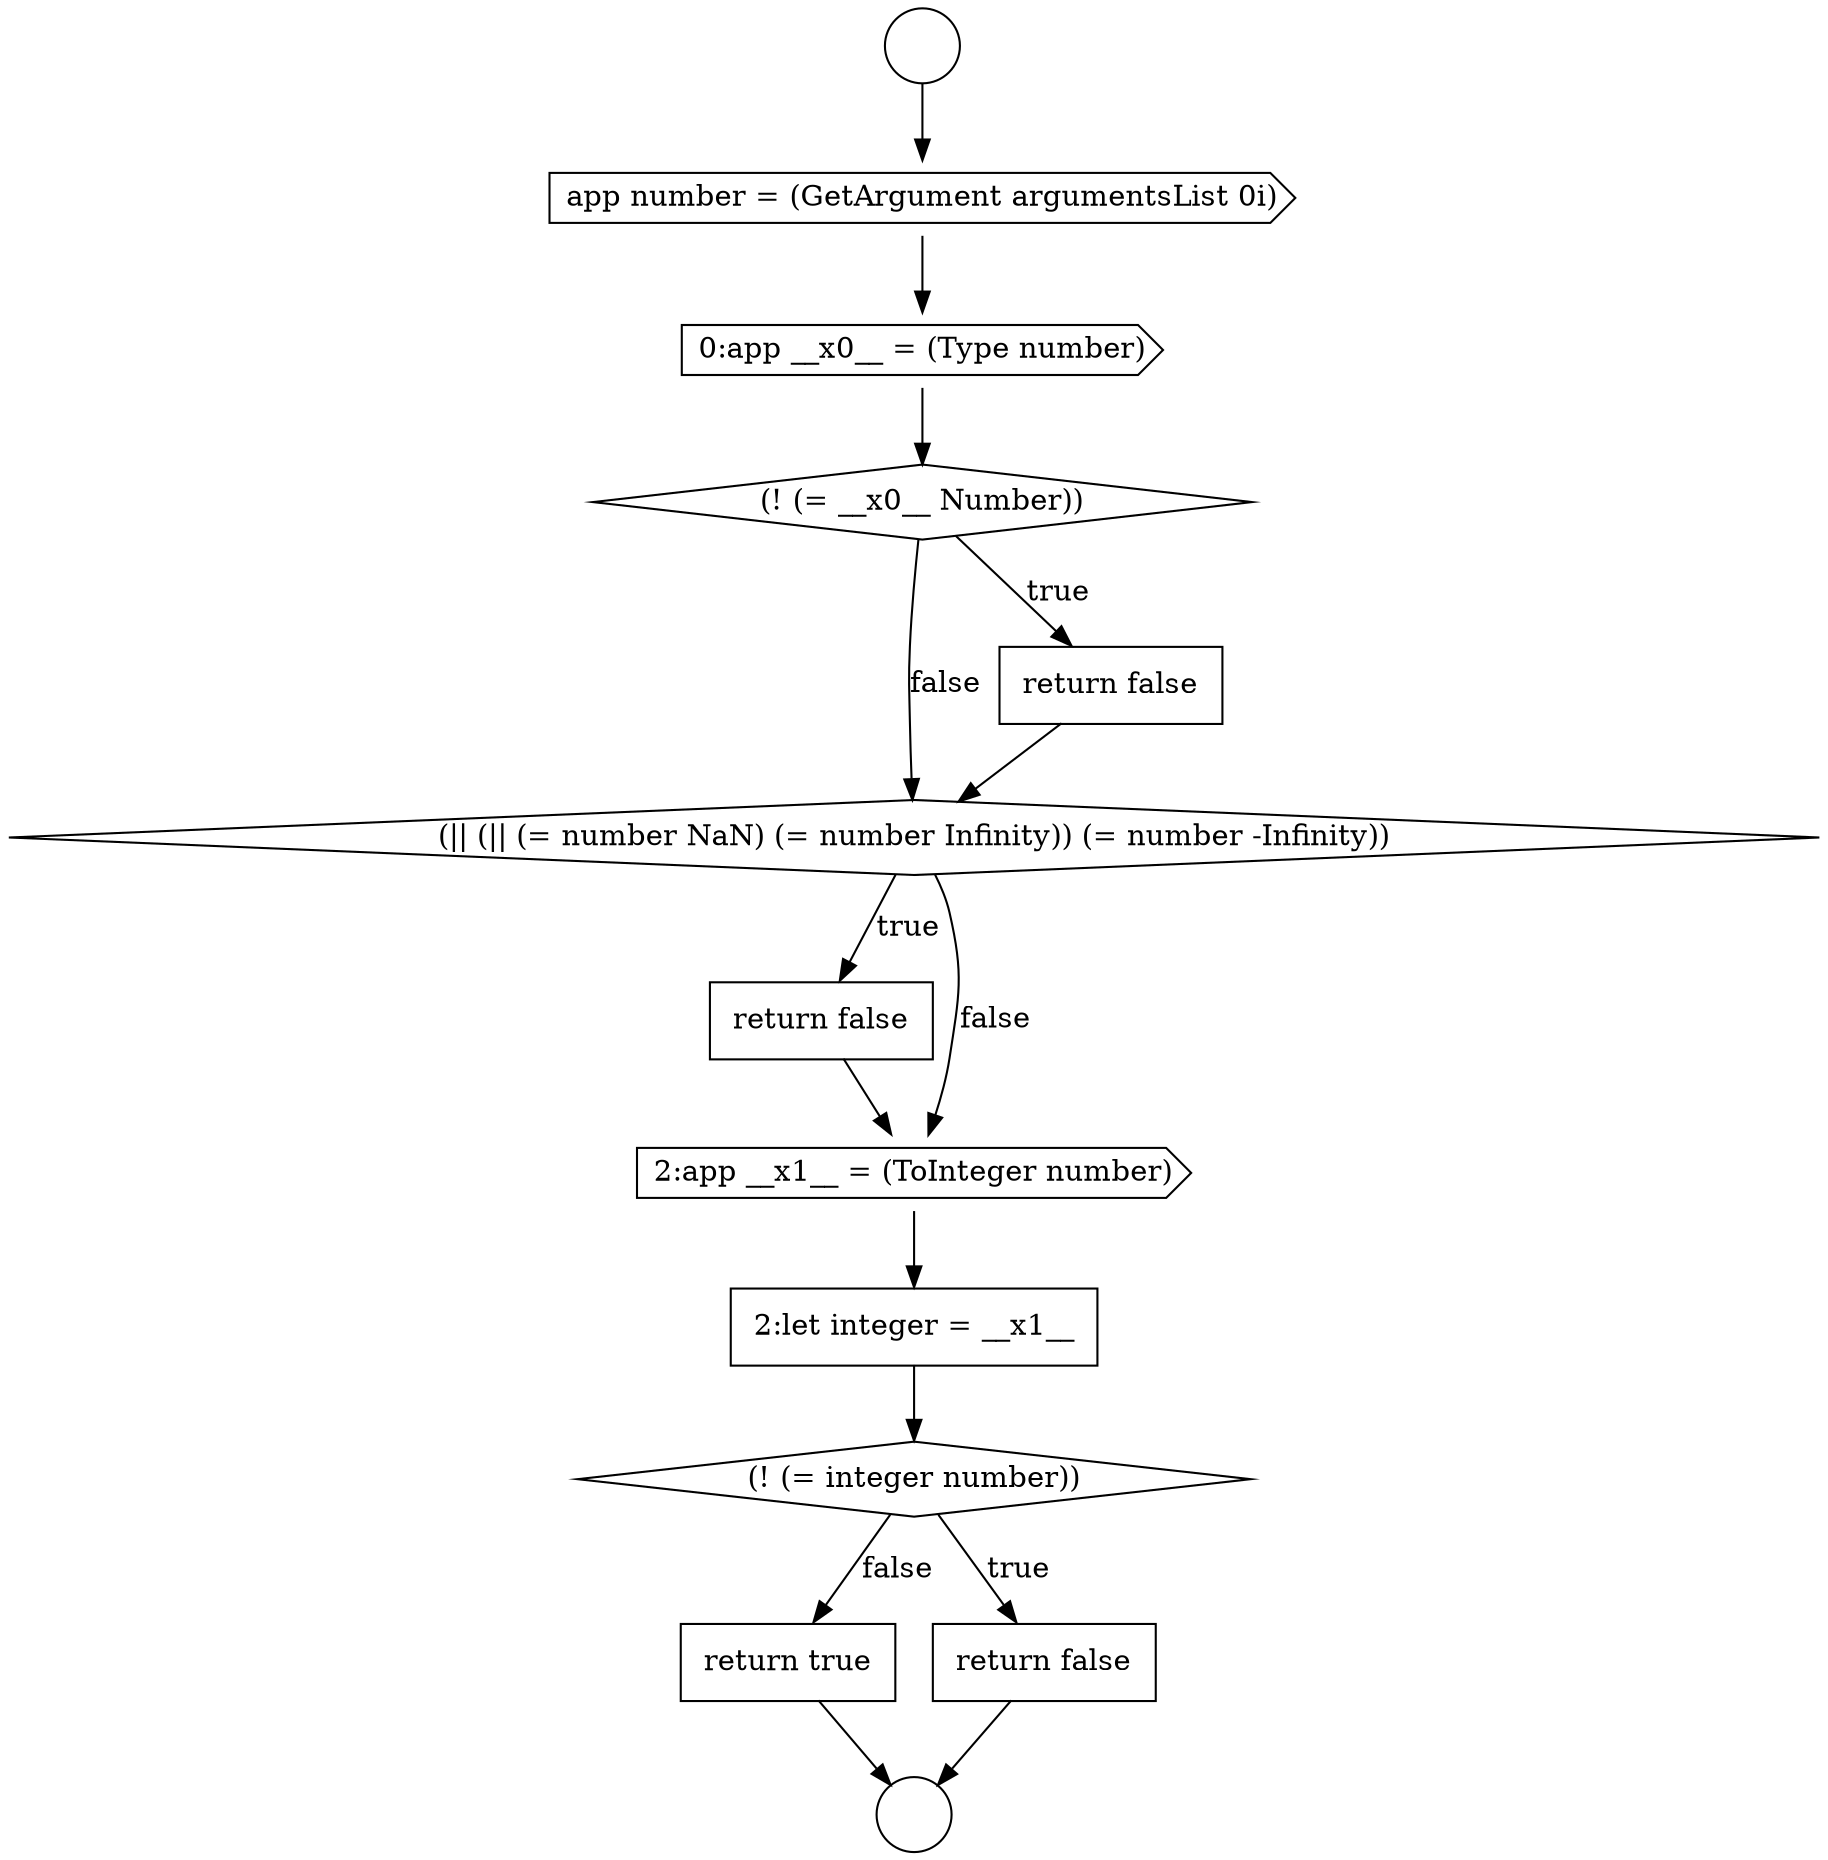 digraph {
  node11848 [shape=cds, label=<<font color="black">app number = (GetArgument argumentsList 0i)</font>> color="black" fillcolor="white" style=filled]
  node11849 [shape=cds, label=<<font color="black">0:app __x0__ = (Type number)</font>> color="black" fillcolor="white" style=filled]
  node11853 [shape=none, margin=0, label=<<font color="black">
    <table border="0" cellborder="1" cellspacing="0" cellpadding="10">
      <tr><td align="left">return false</td></tr>
    </table>
  </font>> color="black" fillcolor="white" style=filled]
  node11852 [shape=diamond, label=<<font color="black">(|| (|| (= number NaN) (= number Infinity)) (= number -Infinity))</font>> color="black" fillcolor="white" style=filled]
  node11856 [shape=diamond, label=<<font color="black">(! (= integer number))</font>> color="black" fillcolor="white" style=filled]
  node11851 [shape=none, margin=0, label=<<font color="black">
    <table border="0" cellborder="1" cellspacing="0" cellpadding="10">
      <tr><td align="left">return false</td></tr>
    </table>
  </font>> color="black" fillcolor="white" style=filled]
  node11846 [shape=circle label=" " color="black" fillcolor="white" style=filled]
  node11847 [shape=circle label=" " color="black" fillcolor="white" style=filled]
  node11850 [shape=diamond, label=<<font color="black">(! (= __x0__ Number))</font>> color="black" fillcolor="white" style=filled]
  node11854 [shape=cds, label=<<font color="black">2:app __x1__ = (ToInteger number)</font>> color="black" fillcolor="white" style=filled]
  node11858 [shape=none, margin=0, label=<<font color="black">
    <table border="0" cellborder="1" cellspacing="0" cellpadding="10">
      <tr><td align="left">return true</td></tr>
    </table>
  </font>> color="black" fillcolor="white" style=filled]
  node11857 [shape=none, margin=0, label=<<font color="black">
    <table border="0" cellborder="1" cellspacing="0" cellpadding="10">
      <tr><td align="left">return false</td></tr>
    </table>
  </font>> color="black" fillcolor="white" style=filled]
  node11855 [shape=none, margin=0, label=<<font color="black">
    <table border="0" cellborder="1" cellspacing="0" cellpadding="10">
      <tr><td align="left">2:let integer = __x1__</td></tr>
    </table>
  </font>> color="black" fillcolor="white" style=filled]
  node11851 -> node11852 [ color="black"]
  node11846 -> node11848 [ color="black"]
  node11850 -> node11851 [label=<<font color="black">true</font>> color="black"]
  node11850 -> node11852 [label=<<font color="black">false</font>> color="black"]
  node11853 -> node11854 [ color="black"]
  node11849 -> node11850 [ color="black"]
  node11854 -> node11855 [ color="black"]
  node11858 -> node11847 [ color="black"]
  node11856 -> node11857 [label=<<font color="black">true</font>> color="black"]
  node11856 -> node11858 [label=<<font color="black">false</font>> color="black"]
  node11855 -> node11856 [ color="black"]
  node11852 -> node11853 [label=<<font color="black">true</font>> color="black"]
  node11852 -> node11854 [label=<<font color="black">false</font>> color="black"]
  node11848 -> node11849 [ color="black"]
  node11857 -> node11847 [ color="black"]
}
